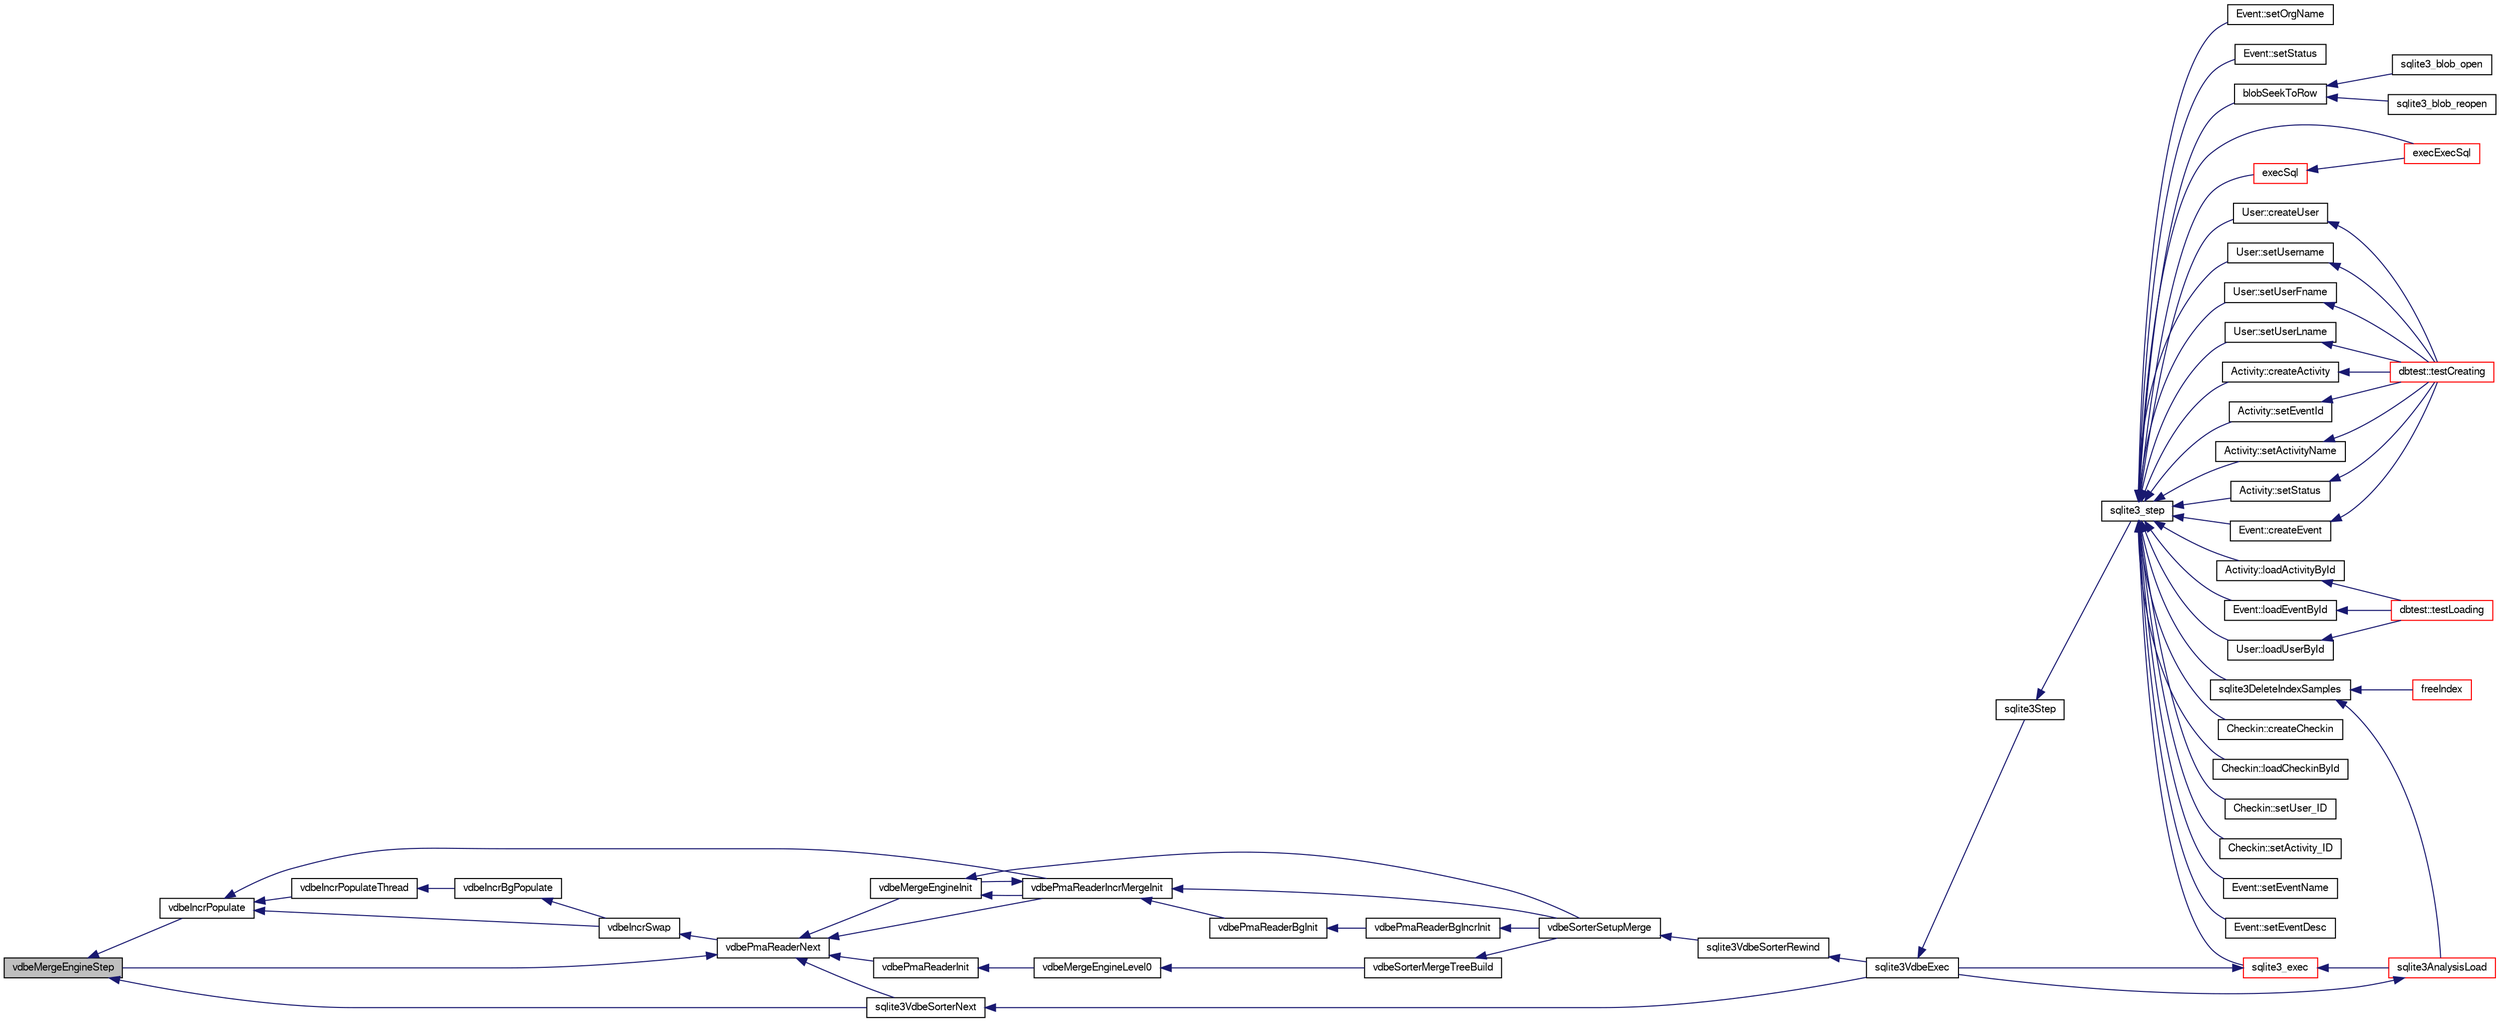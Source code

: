digraph "vdbeMergeEngineStep"
{
  edge [fontname="FreeSans",fontsize="10",labelfontname="FreeSans",labelfontsize="10"];
  node [fontname="FreeSans",fontsize="10",shape=record];
  rankdir="LR";
  Node869787 [label="vdbeMergeEngineStep",height=0.2,width=0.4,color="black", fillcolor="grey75", style="filled", fontcolor="black"];
  Node869787 -> Node869788 [dir="back",color="midnightblue",fontsize="10",style="solid",fontname="FreeSans"];
  Node869788 [label="vdbeIncrPopulate",height=0.2,width=0.4,color="black", fillcolor="white", style="filled",URL="$sqlite3_8c.html#a157a9f79260999f8f5f336d246f7b1bd"];
  Node869788 -> Node869789 [dir="back",color="midnightblue",fontsize="10",style="solid",fontname="FreeSans"];
  Node869789 [label="vdbeIncrPopulateThread",height=0.2,width=0.4,color="black", fillcolor="white", style="filled",URL="$sqlite3_8c.html#ae7c977e9bc712052464f45c67e95847b"];
  Node869789 -> Node869790 [dir="back",color="midnightblue",fontsize="10",style="solid",fontname="FreeSans"];
  Node869790 [label="vdbeIncrBgPopulate",height=0.2,width=0.4,color="black", fillcolor="white", style="filled",URL="$sqlite3_8c.html#ac7fcc18f338b99f560b8ce2ad5ced444"];
  Node869790 -> Node869791 [dir="back",color="midnightblue",fontsize="10",style="solid",fontname="FreeSans"];
  Node869791 [label="vdbeIncrSwap",height=0.2,width=0.4,color="black", fillcolor="white", style="filled",URL="$sqlite3_8c.html#a8f7f6718c318c3268d28964e2b983225"];
  Node869791 -> Node869792 [dir="back",color="midnightblue",fontsize="10",style="solid",fontname="FreeSans"];
  Node869792 [label="vdbePmaReaderNext",height=0.2,width=0.4,color="black", fillcolor="white", style="filled",URL="$sqlite3_8c.html#af63a38a01ef1374e7a717f83c2ccf648"];
  Node869792 -> Node869793 [dir="back",color="midnightblue",fontsize="10",style="solid",fontname="FreeSans"];
  Node869793 [label="vdbePmaReaderInit",height=0.2,width=0.4,color="black", fillcolor="white", style="filled",URL="$sqlite3_8c.html#a721a310daa0db281ae2ec97c1e330853"];
  Node869793 -> Node869794 [dir="back",color="midnightblue",fontsize="10",style="solid",fontname="FreeSans"];
  Node869794 [label="vdbeMergeEngineLevel0",height=0.2,width=0.4,color="black", fillcolor="white", style="filled",URL="$sqlite3_8c.html#a5b84168cf5b5c64218810fbc3182b95f"];
  Node869794 -> Node869795 [dir="back",color="midnightblue",fontsize="10",style="solid",fontname="FreeSans"];
  Node869795 [label="vdbeSorterMergeTreeBuild",height=0.2,width=0.4,color="black", fillcolor="white", style="filled",URL="$sqlite3_8c.html#a7af2bdcef74d6ae7b6c04a2a7d171f33"];
  Node869795 -> Node869796 [dir="back",color="midnightblue",fontsize="10",style="solid",fontname="FreeSans"];
  Node869796 [label="vdbeSorterSetupMerge",height=0.2,width=0.4,color="black", fillcolor="white", style="filled",URL="$sqlite3_8c.html#a82088507aafeedcc04af031f7ea0bbd8"];
  Node869796 -> Node869797 [dir="back",color="midnightblue",fontsize="10",style="solid",fontname="FreeSans"];
  Node869797 [label="sqlite3VdbeSorterRewind",height=0.2,width=0.4,color="black", fillcolor="white", style="filled",URL="$sqlite3_8c.html#a31677d178ebf96ee6034a05660e1f4bf"];
  Node869797 -> Node869798 [dir="back",color="midnightblue",fontsize="10",style="solid",fontname="FreeSans"];
  Node869798 [label="sqlite3VdbeExec",height=0.2,width=0.4,color="black", fillcolor="white", style="filled",URL="$sqlite3_8c.html#a8ce40a614bdc56719c4d642b1e4dfb21"];
  Node869798 -> Node869799 [dir="back",color="midnightblue",fontsize="10",style="solid",fontname="FreeSans"];
  Node869799 [label="sqlite3Step",height=0.2,width=0.4,color="black", fillcolor="white", style="filled",URL="$sqlite3_8c.html#a3f2872e873e2758a4beedad1d5113554"];
  Node869799 -> Node869800 [dir="back",color="midnightblue",fontsize="10",style="solid",fontname="FreeSans"];
  Node869800 [label="sqlite3_step",height=0.2,width=0.4,color="black", fillcolor="white", style="filled",URL="$sqlite3_8h.html#ac1e491ce36b7471eb28387f7d3c74334"];
  Node869800 -> Node869801 [dir="back",color="midnightblue",fontsize="10",style="solid",fontname="FreeSans"];
  Node869801 [label="Activity::createActivity",height=0.2,width=0.4,color="black", fillcolor="white", style="filled",URL="$classActivity.html#a813cc5e52c14ab49b39014c134e3425b"];
  Node869801 -> Node869802 [dir="back",color="midnightblue",fontsize="10",style="solid",fontname="FreeSans"];
  Node869802 [label="dbtest::testCreating",height=0.2,width=0.4,color="red", fillcolor="white", style="filled",URL="$classdbtest.html#a8193e88a7df657069c8a6bd09c8243b7"];
  Node869800 -> Node869804 [dir="back",color="midnightblue",fontsize="10",style="solid",fontname="FreeSans"];
  Node869804 [label="Activity::loadActivityById",height=0.2,width=0.4,color="black", fillcolor="white", style="filled",URL="$classActivity.html#abe4ffb4f08a47212ebf9013259d9e7fd"];
  Node869804 -> Node869805 [dir="back",color="midnightblue",fontsize="10",style="solid",fontname="FreeSans"];
  Node869805 [label="dbtest::testLoading",height=0.2,width=0.4,color="red", fillcolor="white", style="filled",URL="$classdbtest.html#a6f98d82a2c8e2b9040848763504ddae1"];
  Node869800 -> Node869806 [dir="back",color="midnightblue",fontsize="10",style="solid",fontname="FreeSans"];
  Node869806 [label="Activity::setEventId",height=0.2,width=0.4,color="black", fillcolor="white", style="filled",URL="$classActivity.html#adb1d0fd0d08f473e068f0a4086bfa9ca"];
  Node869806 -> Node869802 [dir="back",color="midnightblue",fontsize="10",style="solid",fontname="FreeSans"];
  Node869800 -> Node869807 [dir="back",color="midnightblue",fontsize="10",style="solid",fontname="FreeSans"];
  Node869807 [label="Activity::setActivityName",height=0.2,width=0.4,color="black", fillcolor="white", style="filled",URL="$classActivity.html#a62dc3737b33915a36086f9dd26d16a81"];
  Node869807 -> Node869802 [dir="back",color="midnightblue",fontsize="10",style="solid",fontname="FreeSans"];
  Node869800 -> Node869808 [dir="back",color="midnightblue",fontsize="10",style="solid",fontname="FreeSans"];
  Node869808 [label="Activity::setStatus",height=0.2,width=0.4,color="black", fillcolor="white", style="filled",URL="$classActivity.html#af618135a7738f4d2a7ee147a8ef912ea"];
  Node869808 -> Node869802 [dir="back",color="midnightblue",fontsize="10",style="solid",fontname="FreeSans"];
  Node869800 -> Node869809 [dir="back",color="midnightblue",fontsize="10",style="solid",fontname="FreeSans"];
  Node869809 [label="Checkin::createCheckin",height=0.2,width=0.4,color="black", fillcolor="white", style="filled",URL="$classCheckin.html#a4e40acdf7fff0e607f6de4f24f3a163c"];
  Node869800 -> Node869810 [dir="back",color="midnightblue",fontsize="10",style="solid",fontname="FreeSans"];
  Node869810 [label="Checkin::loadCheckinById",height=0.2,width=0.4,color="black", fillcolor="white", style="filled",URL="$classCheckin.html#a3461f70ea6c68475225f2a07f78a21e0"];
  Node869800 -> Node869811 [dir="back",color="midnightblue",fontsize="10",style="solid",fontname="FreeSans"];
  Node869811 [label="Checkin::setUser_ID",height=0.2,width=0.4,color="black", fillcolor="white", style="filled",URL="$classCheckin.html#a76ab640f4f912876dbebf183db5359c6"];
  Node869800 -> Node869812 [dir="back",color="midnightblue",fontsize="10",style="solid",fontname="FreeSans"];
  Node869812 [label="Checkin::setActivity_ID",height=0.2,width=0.4,color="black", fillcolor="white", style="filled",URL="$classCheckin.html#ab2ff3ec2604ec73a42af25874a00b232"];
  Node869800 -> Node869813 [dir="back",color="midnightblue",fontsize="10",style="solid",fontname="FreeSans"];
  Node869813 [label="Event::createEvent",height=0.2,width=0.4,color="black", fillcolor="white", style="filled",URL="$classEvent.html#a77adb9f4a46ffb32c2d931f0691f5903"];
  Node869813 -> Node869802 [dir="back",color="midnightblue",fontsize="10",style="solid",fontname="FreeSans"];
  Node869800 -> Node869814 [dir="back",color="midnightblue",fontsize="10",style="solid",fontname="FreeSans"];
  Node869814 [label="Event::loadEventById",height=0.2,width=0.4,color="black", fillcolor="white", style="filled",URL="$classEvent.html#afa66cea33f722dbeecb69cc98fdea055"];
  Node869814 -> Node869805 [dir="back",color="midnightblue",fontsize="10",style="solid",fontname="FreeSans"];
  Node869800 -> Node869815 [dir="back",color="midnightblue",fontsize="10",style="solid",fontname="FreeSans"];
  Node869815 [label="Event::setEventName",height=0.2,width=0.4,color="black", fillcolor="white", style="filled",URL="$classEvent.html#a10596b6ca077df05184e30d62b08729d"];
  Node869800 -> Node869816 [dir="back",color="midnightblue",fontsize="10",style="solid",fontname="FreeSans"];
  Node869816 [label="Event::setEventDesc",height=0.2,width=0.4,color="black", fillcolor="white", style="filled",URL="$classEvent.html#ae36b8377dcae792f1c5c4726024c981b"];
  Node869800 -> Node869817 [dir="back",color="midnightblue",fontsize="10",style="solid",fontname="FreeSans"];
  Node869817 [label="Event::setOrgName",height=0.2,width=0.4,color="black", fillcolor="white", style="filled",URL="$classEvent.html#a19aac0f776bd764563a54977656cf680"];
  Node869800 -> Node869818 [dir="back",color="midnightblue",fontsize="10",style="solid",fontname="FreeSans"];
  Node869818 [label="Event::setStatus",height=0.2,width=0.4,color="black", fillcolor="white", style="filled",URL="$classEvent.html#ab0a6b9285af0f4172eb841e2b80f8972"];
  Node869800 -> Node869819 [dir="back",color="midnightblue",fontsize="10",style="solid",fontname="FreeSans"];
  Node869819 [label="blobSeekToRow",height=0.2,width=0.4,color="black", fillcolor="white", style="filled",URL="$sqlite3_8c.html#afff57e13332b98c8a44a7cebe38962ab"];
  Node869819 -> Node869820 [dir="back",color="midnightblue",fontsize="10",style="solid",fontname="FreeSans"];
  Node869820 [label="sqlite3_blob_open",height=0.2,width=0.4,color="black", fillcolor="white", style="filled",URL="$sqlite3_8h.html#adb8ad839a5bdd62a43785132bc7dd518"];
  Node869819 -> Node869821 [dir="back",color="midnightblue",fontsize="10",style="solid",fontname="FreeSans"];
  Node869821 [label="sqlite3_blob_reopen",height=0.2,width=0.4,color="black", fillcolor="white", style="filled",URL="$sqlite3_8h.html#abc77c24fdc0150138490359a94360f7e"];
  Node869800 -> Node869822 [dir="back",color="midnightblue",fontsize="10",style="solid",fontname="FreeSans"];
  Node869822 [label="sqlite3DeleteIndexSamples",height=0.2,width=0.4,color="black", fillcolor="white", style="filled",URL="$sqlite3_8c.html#aaeda0302fbf61397ec009f65bed047ef"];
  Node869822 -> Node869823 [dir="back",color="midnightblue",fontsize="10",style="solid",fontname="FreeSans"];
  Node869823 [label="sqlite3AnalysisLoad",height=0.2,width=0.4,color="red", fillcolor="white", style="filled",URL="$sqlite3_8c.html#a48a2301c27e1d3d68708b9b8761b5a01"];
  Node869823 -> Node869798 [dir="back",color="midnightblue",fontsize="10",style="solid",fontname="FreeSans"];
  Node869822 -> Node869925 [dir="back",color="midnightblue",fontsize="10",style="solid",fontname="FreeSans"];
  Node869925 [label="freeIndex",height=0.2,width=0.4,color="red", fillcolor="white", style="filled",URL="$sqlite3_8c.html#a00907c99c18d5bcb9d0b38c077146c31"];
  Node869800 -> Node869991 [dir="back",color="midnightblue",fontsize="10",style="solid",fontname="FreeSans"];
  Node869991 [label="sqlite3_exec",height=0.2,width=0.4,color="red", fillcolor="white", style="filled",URL="$sqlite3_8h.html#a97487ec8150e0bcc8fa392ab8f0e24db"];
  Node869991 -> Node869798 [dir="back",color="midnightblue",fontsize="10",style="solid",fontname="FreeSans"];
  Node869991 -> Node869823 [dir="back",color="midnightblue",fontsize="10",style="solid",fontname="FreeSans"];
  Node869800 -> Node869982 [dir="back",color="midnightblue",fontsize="10",style="solid",fontname="FreeSans"];
  Node869982 [label="execSql",height=0.2,width=0.4,color="red", fillcolor="white", style="filled",URL="$sqlite3_8c.html#a7d16651b98a110662f4c265eff0246cb"];
  Node869982 -> Node869983 [dir="back",color="midnightblue",fontsize="10",style="solid",fontname="FreeSans"];
  Node869983 [label="execExecSql",height=0.2,width=0.4,color="red", fillcolor="white", style="filled",URL="$sqlite3_8c.html#ac1be09a6c047f21133d16378d301e0d4"];
  Node869800 -> Node869983 [dir="back",color="midnightblue",fontsize="10",style="solid",fontname="FreeSans"];
  Node869800 -> Node869985 [dir="back",color="midnightblue",fontsize="10",style="solid",fontname="FreeSans"];
  Node869985 [label="User::createUser",height=0.2,width=0.4,color="black", fillcolor="white", style="filled",URL="$classUser.html#a22ed673939e8cc0a136130b809bba513"];
  Node869985 -> Node869802 [dir="back",color="midnightblue",fontsize="10",style="solid",fontname="FreeSans"];
  Node869800 -> Node869986 [dir="back",color="midnightblue",fontsize="10",style="solid",fontname="FreeSans"];
  Node869986 [label="User::loadUserById",height=0.2,width=0.4,color="black", fillcolor="white", style="filled",URL="$classUser.html#a863377665b7fb83c5547dcf9727f5092"];
  Node869986 -> Node869805 [dir="back",color="midnightblue",fontsize="10",style="solid",fontname="FreeSans"];
  Node869800 -> Node869987 [dir="back",color="midnightblue",fontsize="10",style="solid",fontname="FreeSans"];
  Node869987 [label="User::setUsername",height=0.2,width=0.4,color="black", fillcolor="white", style="filled",URL="$classUser.html#aa0497022a136cb78de785b0a39ae60b1"];
  Node869987 -> Node869802 [dir="back",color="midnightblue",fontsize="10",style="solid",fontname="FreeSans"];
  Node869800 -> Node869988 [dir="back",color="midnightblue",fontsize="10",style="solid",fontname="FreeSans"];
  Node869988 [label="User::setUserFname",height=0.2,width=0.4,color="black", fillcolor="white", style="filled",URL="$classUser.html#a72657eb55cd0ca437b4841a43f19912f"];
  Node869988 -> Node869802 [dir="back",color="midnightblue",fontsize="10",style="solid",fontname="FreeSans"];
  Node869800 -> Node869989 [dir="back",color="midnightblue",fontsize="10",style="solid",fontname="FreeSans"];
  Node869989 [label="User::setUserLname",height=0.2,width=0.4,color="black", fillcolor="white", style="filled",URL="$classUser.html#aa25973387e5afe1aa6f60dd6545e33b5"];
  Node869989 -> Node869802 [dir="back",color="midnightblue",fontsize="10",style="solid",fontname="FreeSans"];
  Node869792 -> Node869787 [dir="back",color="midnightblue",fontsize="10",style="solid",fontname="FreeSans"];
  Node869792 -> Node870059 [dir="back",color="midnightblue",fontsize="10",style="solid",fontname="FreeSans"];
  Node870059 [label="vdbeMergeEngineInit",height=0.2,width=0.4,color="black", fillcolor="white", style="filled",URL="$sqlite3_8c.html#aa3c8bfc9bbc60c4bc1402369750c8c1f"];
  Node870059 -> Node870060 [dir="back",color="midnightblue",fontsize="10",style="solid",fontname="FreeSans"];
  Node870060 [label="vdbePmaReaderIncrMergeInit",height=0.2,width=0.4,color="black", fillcolor="white", style="filled",URL="$sqlite3_8c.html#a8174970251c49119bb287029eb1d3aed"];
  Node870060 -> Node870059 [dir="back",color="midnightblue",fontsize="10",style="solid",fontname="FreeSans"];
  Node870060 -> Node870061 [dir="back",color="midnightblue",fontsize="10",style="solid",fontname="FreeSans"];
  Node870061 [label="vdbePmaReaderBgInit",height=0.2,width=0.4,color="black", fillcolor="white", style="filled",URL="$sqlite3_8c.html#a9b5ba54e987dd6921fce57849ada7006"];
  Node870061 -> Node870062 [dir="back",color="midnightblue",fontsize="10",style="solid",fontname="FreeSans"];
  Node870062 [label="vdbePmaReaderBgIncrInit",height=0.2,width=0.4,color="black", fillcolor="white", style="filled",URL="$sqlite3_8c.html#a6af1891e09d9b5c7fc9fa201cf96d9ab"];
  Node870062 -> Node869796 [dir="back",color="midnightblue",fontsize="10",style="solid",fontname="FreeSans"];
  Node870060 -> Node869796 [dir="back",color="midnightblue",fontsize="10",style="solid",fontname="FreeSans"];
  Node870059 -> Node869796 [dir="back",color="midnightblue",fontsize="10",style="solid",fontname="FreeSans"];
  Node869792 -> Node870060 [dir="back",color="midnightblue",fontsize="10",style="solid",fontname="FreeSans"];
  Node869792 -> Node870063 [dir="back",color="midnightblue",fontsize="10",style="solid",fontname="FreeSans"];
  Node870063 [label="sqlite3VdbeSorterNext",height=0.2,width=0.4,color="black", fillcolor="white", style="filled",URL="$sqlite3_8c.html#a2c124733226f09f5b5ac860635be7850"];
  Node870063 -> Node869798 [dir="back",color="midnightblue",fontsize="10",style="solid",fontname="FreeSans"];
  Node869788 -> Node869791 [dir="back",color="midnightblue",fontsize="10",style="solid",fontname="FreeSans"];
  Node869788 -> Node870060 [dir="back",color="midnightblue",fontsize="10",style="solid",fontname="FreeSans"];
  Node869787 -> Node870063 [dir="back",color="midnightblue",fontsize="10",style="solid",fontname="FreeSans"];
}
